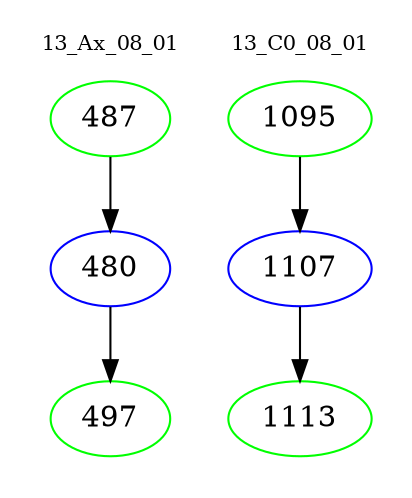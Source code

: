 digraph{
subgraph cluster_0 {
color = white
label = "13_Ax_08_01";
fontsize=10;
T0_487 [label="487", color="green"]
T0_487 -> T0_480 [color="black"]
T0_480 [label="480", color="blue"]
T0_480 -> T0_497 [color="black"]
T0_497 [label="497", color="green"]
}
subgraph cluster_1 {
color = white
label = "13_C0_08_01";
fontsize=10;
T1_1095 [label="1095", color="green"]
T1_1095 -> T1_1107 [color="black"]
T1_1107 [label="1107", color="blue"]
T1_1107 -> T1_1113 [color="black"]
T1_1113 [label="1113", color="green"]
}
}
